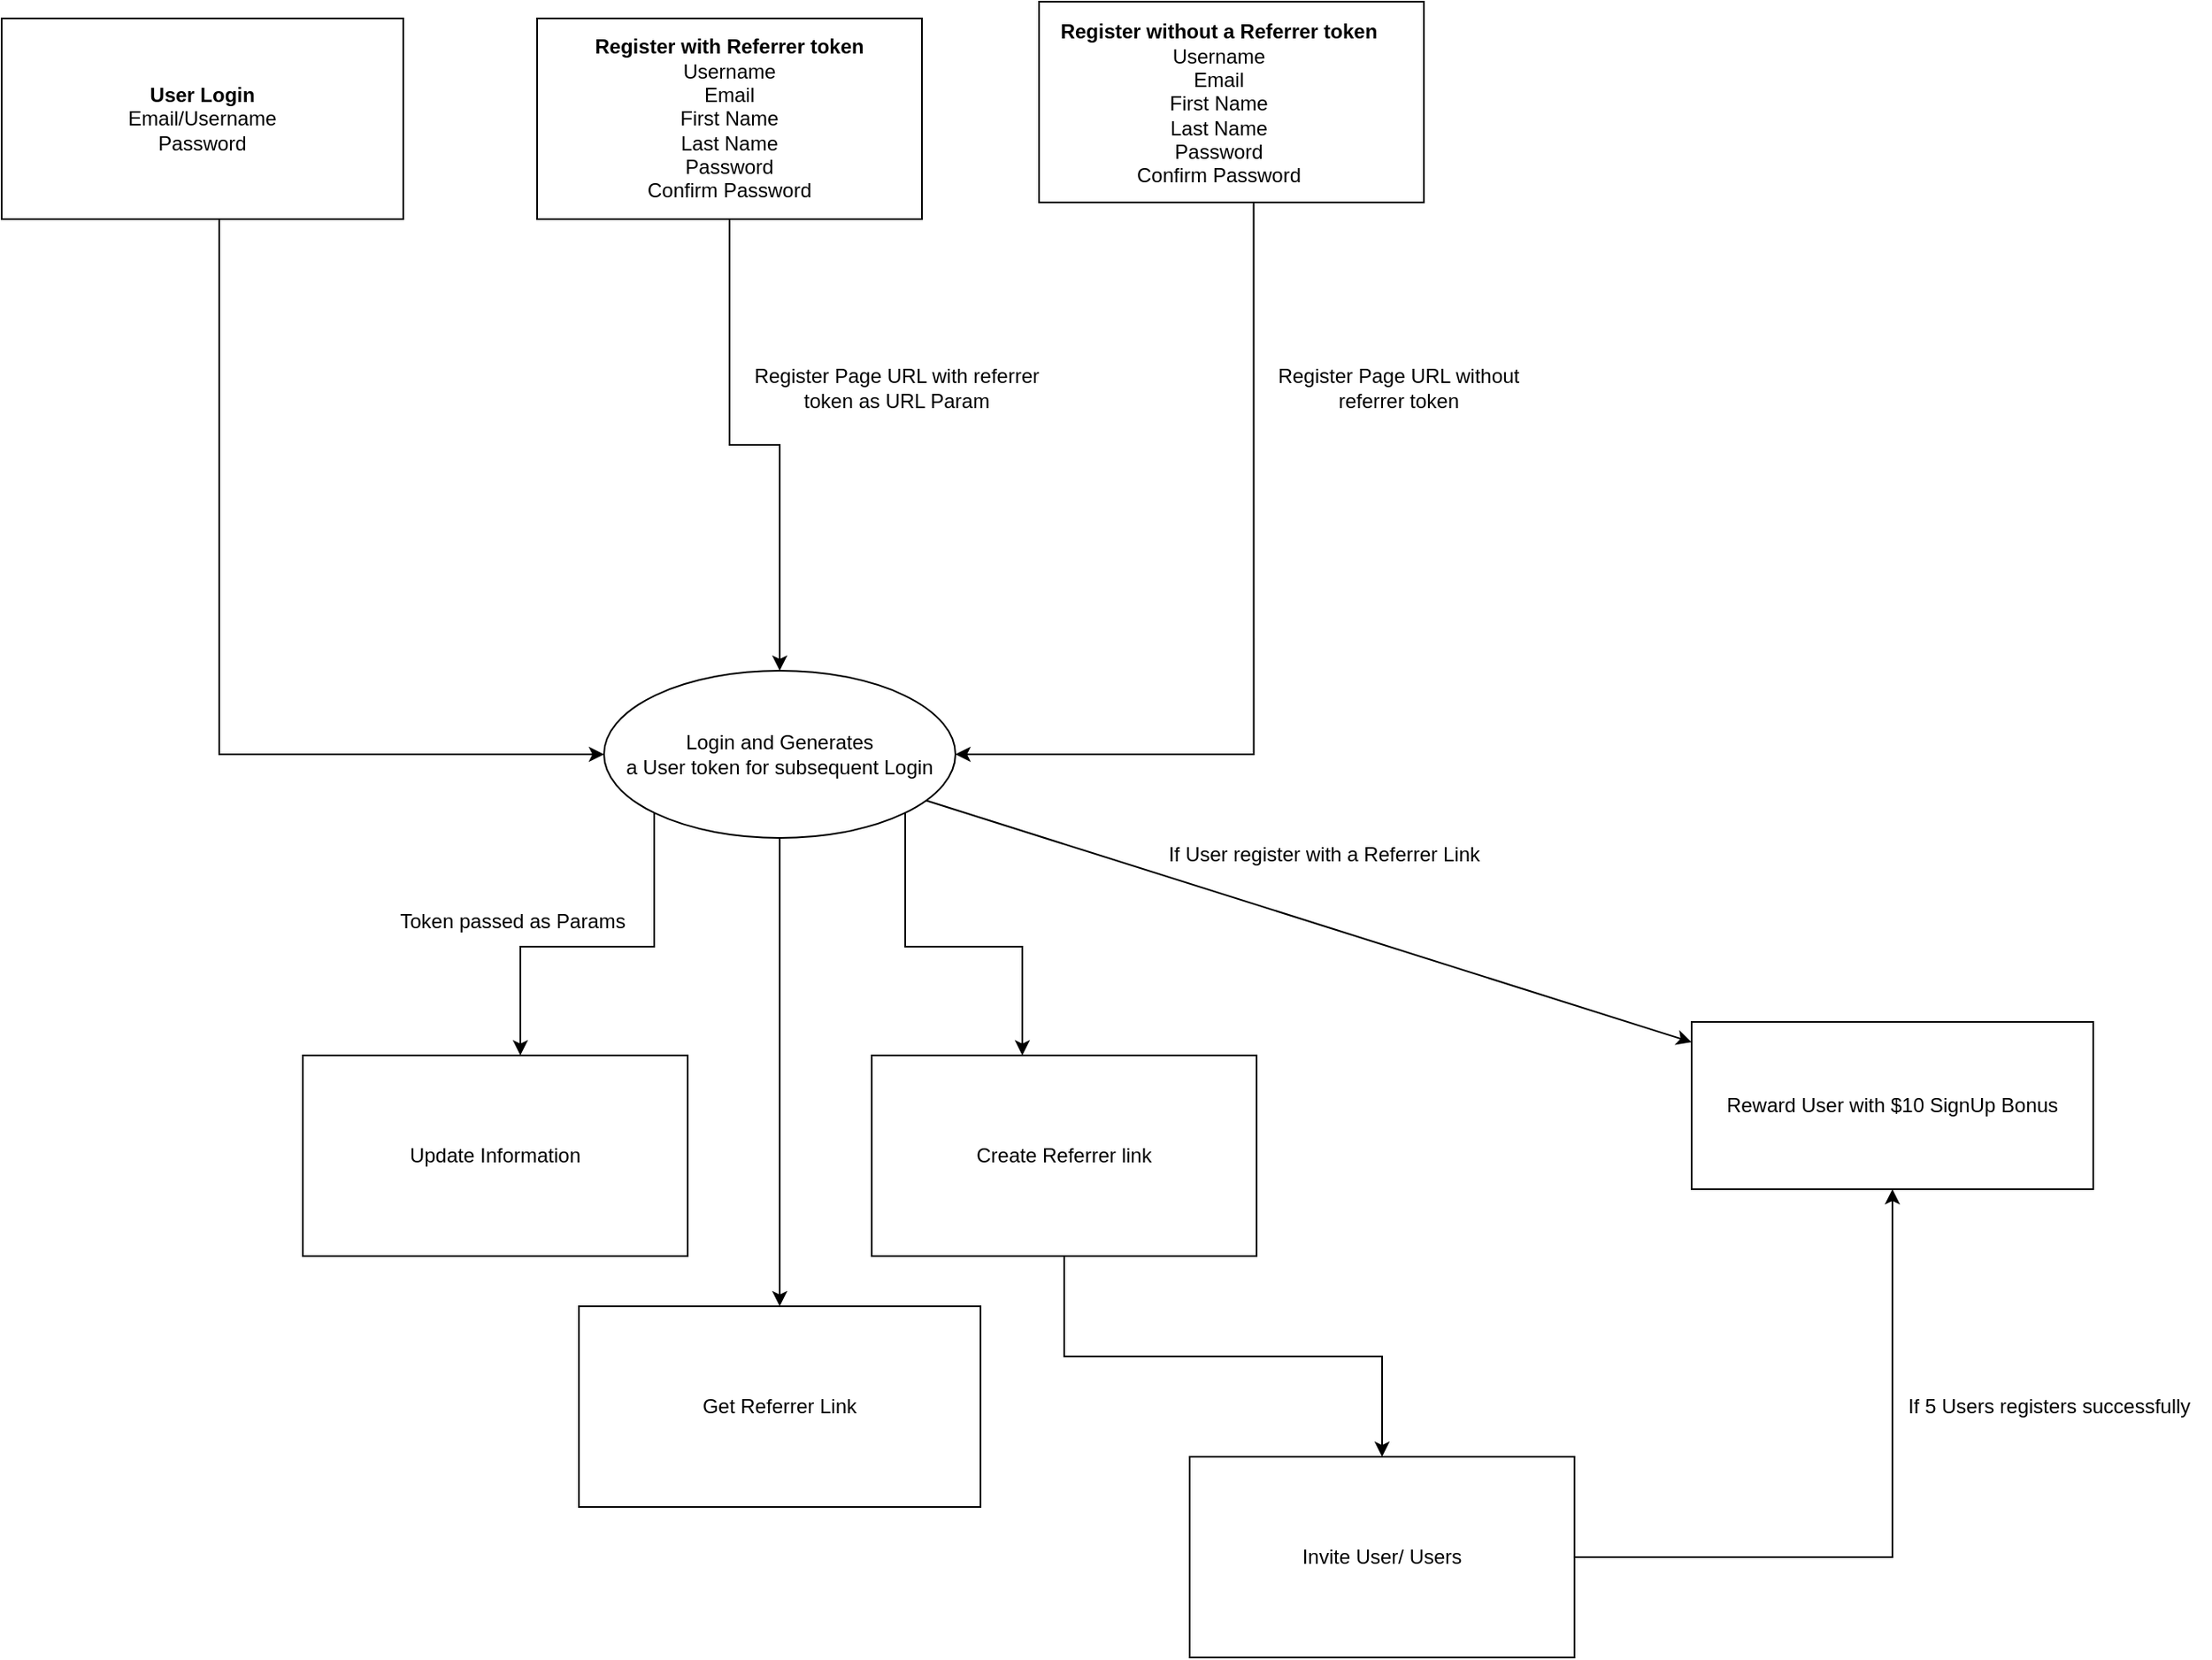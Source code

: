<mxfile version="13.1.1" type="github">
  <diagram id="Wy2fdePZcEcgJuRb0x6n" name="Page-1">
    <mxGraphModel dx="2037" dy="1134" grid="1" gridSize="10" guides="1" tooltips="1" connect="1" arrows="1" fold="1" page="1" pageScale="1" pageWidth="827" pageHeight="1169" math="0" shadow="0">
      <root>
        <mxCell id="0" />
        <mxCell id="1" parent="0" />
        <mxCell id="mcqtp2vvtmeLN--FUrFd-6" value="" style="edgeStyle=orthogonalEdgeStyle;rounded=0;orthogonalLoop=1;jettySize=auto;html=1;" edge="1" parent="1" source="mcqtp2vvtmeLN--FUrFd-3" target="mcqtp2vvtmeLN--FUrFd-11">
          <mxGeometry relative="1" as="geometry">
            <mxPoint x="520" y="540" as="targetPoint" />
            <Array as="points" />
          </mxGeometry>
        </mxCell>
        <mxCell id="mcqtp2vvtmeLN--FUrFd-3" value="" style="rounded=0;whiteSpace=wrap;html=1;" vertex="1" parent="1">
          <mxGeometry x="370" y="160" width="230" height="120" as="geometry" />
        </mxCell>
        <mxCell id="mcqtp2vvtmeLN--FUrFd-15" value="" style="edgeStyle=orthogonalEdgeStyle;rounded=0;orthogonalLoop=1;jettySize=auto;html=1;" edge="1" parent="1" source="mcqtp2vvtmeLN--FUrFd-12" target="mcqtp2vvtmeLN--FUrFd-11">
          <mxGeometry relative="1" as="geometry">
            <mxPoint x="370" y="350" as="targetPoint" />
            <Array as="points">
              <mxPoint x="180" y="600" />
            </Array>
          </mxGeometry>
        </mxCell>
        <mxCell id="mcqtp2vvtmeLN--FUrFd-12" value="&lt;b&gt;User Login&lt;br&gt;&lt;/b&gt;Email/Username&lt;br&gt;Password" style="rounded=0;whiteSpace=wrap;html=1;" vertex="1" parent="1">
          <mxGeometry x="50" y="160" width="240" height="120" as="geometry" />
        </mxCell>
        <mxCell id="mcqtp2vvtmeLN--FUrFd-4" value="&lt;b&gt;Register with Referrer token&lt;/b&gt;&lt;br&gt;Username&lt;br&gt;Email&lt;br&gt;First Name&lt;br&gt;Last Name&lt;br&gt;Password&lt;br&gt;Confirm Password" style="text;html=1;strokeColor=none;fillColor=none;align=center;verticalAlign=middle;whiteSpace=wrap;rounded=0;" vertex="1" parent="1">
          <mxGeometry x="395" y="171.25" width="180" height="97.5" as="geometry" />
        </mxCell>
        <mxCell id="mcqtp2vvtmeLN--FUrFd-10" value="" style="edgeStyle=orthogonalEdgeStyle;rounded=0;orthogonalLoop=1;jettySize=auto;html=1;entryX=1;entryY=0.5;entryDx=0;entryDy=0;exitX=0.75;exitY=1;exitDx=0;exitDy=0;" edge="1" parent="1" target="mcqtp2vvtmeLN--FUrFd-11">
          <mxGeometry relative="1" as="geometry">
            <mxPoint x="798.25" y="262.5" as="sourcePoint" />
            <mxPoint x="592" y="600.0" as="targetPoint" />
            <Array as="points">
              <mxPoint x="798" y="600" />
            </Array>
          </mxGeometry>
        </mxCell>
        <mxCell id="mcqtp2vvtmeLN--FUrFd-7" value="" style="rounded=0;whiteSpace=wrap;html=1;" vertex="1" parent="1">
          <mxGeometry x="670" y="150" width="230" height="120" as="geometry" />
        </mxCell>
        <mxCell id="mcqtp2vvtmeLN--FUrFd-8" value="&lt;b&gt;Register without a Referrer token&lt;br&gt;&lt;/b&gt;Username&lt;br&gt;Email&lt;br&gt;First Name&lt;br&gt;Last Name&lt;br&gt;Password&lt;br&gt;Confirm Password" style="text;html=1;strokeColor=none;fillColor=none;align=center;verticalAlign=middle;whiteSpace=wrap;rounded=0;" vertex="1" parent="1">
          <mxGeometry x="680" y="160" width="195" height="102.5" as="geometry" />
        </mxCell>
        <mxCell id="mcqtp2vvtmeLN--FUrFd-30" style="edgeStyle=orthogonalEdgeStyle;rounded=0;orthogonalLoop=1;jettySize=auto;html=1;" edge="1" parent="1" source="mcqtp2vvtmeLN--FUrFd-11" target="mcqtp2vvtmeLN--FUrFd-22">
          <mxGeometry relative="1" as="geometry">
            <Array as="points">
              <mxPoint x="440" y="715" />
              <mxPoint x="360" y="715" />
            </Array>
          </mxGeometry>
        </mxCell>
        <mxCell id="mcqtp2vvtmeLN--FUrFd-33" style="edgeStyle=orthogonalEdgeStyle;rounded=0;orthogonalLoop=1;jettySize=auto;html=1;" edge="1" parent="1" source="mcqtp2vvtmeLN--FUrFd-11" target="mcqtp2vvtmeLN--FUrFd-32">
          <mxGeometry relative="1" as="geometry">
            <Array as="points">
              <mxPoint x="590" y="715" />
              <mxPoint x="660" y="715" />
            </Array>
          </mxGeometry>
        </mxCell>
        <mxCell id="mcqtp2vvtmeLN--FUrFd-38" style="edgeStyle=orthogonalEdgeStyle;rounded=0;orthogonalLoop=1;jettySize=auto;html=1;entryX=0.5;entryY=0;entryDx=0;entryDy=0;" edge="1" parent="1" source="mcqtp2vvtmeLN--FUrFd-11" target="mcqtp2vvtmeLN--FUrFd-37">
          <mxGeometry relative="1" as="geometry">
            <mxPoint x="515" y="900" as="targetPoint" />
          </mxGeometry>
        </mxCell>
        <mxCell id="mcqtp2vvtmeLN--FUrFd-11" value="Login and Generates &lt;br&gt;a User token for subsequent Login" style="ellipse;whiteSpace=wrap;html=1;" vertex="1" parent="1">
          <mxGeometry x="410" y="550" width="210" height="100" as="geometry" />
        </mxCell>
        <mxCell id="mcqtp2vvtmeLN--FUrFd-16" value="Register Page URL with referrer token as URL Param" style="text;html=1;strokeColor=none;fillColor=none;align=center;verticalAlign=middle;whiteSpace=wrap;rounded=0;" vertex="1" parent="1">
          <mxGeometry x="490" y="360" width="190" height="42.5" as="geometry" />
        </mxCell>
        <mxCell id="mcqtp2vvtmeLN--FUrFd-19" value="Register Page URL without referrer token" style="text;html=1;strokeColor=none;fillColor=none;align=center;verticalAlign=middle;whiteSpace=wrap;rounded=0;" vertex="1" parent="1">
          <mxGeometry x="800" y="341.25" width="170" height="80" as="geometry" />
        </mxCell>
        <mxCell id="mcqtp2vvtmeLN--FUrFd-22" value="Update Information" style="rounded=0;whiteSpace=wrap;html=1;" vertex="1" parent="1">
          <mxGeometry x="230" y="780" width="230" height="120" as="geometry" />
        </mxCell>
        <mxCell id="mcqtp2vvtmeLN--FUrFd-31" value="Token passed as Params" style="text;html=1;align=center;verticalAlign=middle;resizable=0;points=[];autosize=1;" vertex="1" parent="1">
          <mxGeometry x="280" y="690" width="150" height="20" as="geometry" />
        </mxCell>
        <mxCell id="mcqtp2vvtmeLN--FUrFd-42" style="edgeStyle=orthogonalEdgeStyle;rounded=0;orthogonalLoop=1;jettySize=auto;html=1;" edge="1" parent="1" source="mcqtp2vvtmeLN--FUrFd-32" target="mcqtp2vvtmeLN--FUrFd-40">
          <mxGeometry relative="1" as="geometry" />
        </mxCell>
        <mxCell id="mcqtp2vvtmeLN--FUrFd-32" value="Create Referrer link" style="rounded=0;whiteSpace=wrap;html=1;" vertex="1" parent="1">
          <mxGeometry x="570" y="780" width="230" height="120" as="geometry" />
        </mxCell>
        <mxCell id="mcqtp2vvtmeLN--FUrFd-37" value="Get Referrer Link" style="rounded=0;whiteSpace=wrap;html=1;" vertex="1" parent="1">
          <mxGeometry x="395" y="930" width="240" height="120" as="geometry" />
        </mxCell>
        <mxCell id="mcqtp2vvtmeLN--FUrFd-51" style="edgeStyle=orthogonalEdgeStyle;rounded=0;orthogonalLoop=1;jettySize=auto;html=1;" edge="1" parent="1" source="mcqtp2vvtmeLN--FUrFd-40" target="mcqtp2vvtmeLN--FUrFd-44">
          <mxGeometry relative="1" as="geometry" />
        </mxCell>
        <mxCell id="mcqtp2vvtmeLN--FUrFd-40" value="Invite User/ Users" style="rounded=0;whiteSpace=wrap;html=1;" vertex="1" parent="1">
          <mxGeometry x="760" y="1020" width="230" height="120" as="geometry" />
        </mxCell>
        <mxCell id="mcqtp2vvtmeLN--FUrFd-43" value="" style="endArrow=classic;html=1;" edge="1" parent="1" source="mcqtp2vvtmeLN--FUrFd-11" target="mcqtp2vvtmeLN--FUrFd-44">
          <mxGeometry width="50" height="50" relative="1" as="geometry">
            <mxPoint x="880" y="710" as="sourcePoint" />
            <mxPoint x="900" y="710" as="targetPoint" />
          </mxGeometry>
        </mxCell>
        <mxCell id="mcqtp2vvtmeLN--FUrFd-44" value="Reward User with $10 SignUp Bonus" style="rounded=0;whiteSpace=wrap;html=1;" vertex="1" parent="1">
          <mxGeometry x="1060" y="760" width="240" height="100" as="geometry" />
        </mxCell>
        <mxCell id="mcqtp2vvtmeLN--FUrFd-45" value="If User register with a Referrer Link" style="text;html=1;align=center;verticalAlign=middle;resizable=0;points=[];autosize=1;" vertex="1" parent="1">
          <mxGeometry x="740" y="650" width="200" height="20" as="geometry" />
        </mxCell>
        <mxCell id="mcqtp2vvtmeLN--FUrFd-47" value="If 5 Users registers successfully&amp;nbsp;" style="text;html=1;align=center;verticalAlign=middle;resizable=0;points=[];autosize=1;" vertex="1" parent="1">
          <mxGeometry x="1180" y="980" width="190" height="20" as="geometry" />
        </mxCell>
      </root>
    </mxGraphModel>
  </diagram>
</mxfile>
